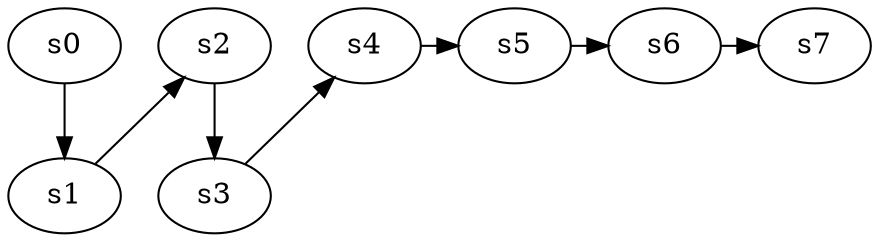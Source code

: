 digraph game_0065_chain_8 {
    s0 [name="s0", player=0];
    s1 [name="s1", player=1];
    s2 [name="s2", player=0, target=1];
    s3 [name="s3", player=1];
    s4 [name="s4", player=0];
    s5 [name="s5", player=1];
    s6 [name="s6", player=0];
    s7 [name="s7", player=1];

    s0 -> s1;
    s1 -> s2 [constraint="time % 5 == 3"];
    s2 -> s3;
    s3 -> s4 [constraint="time == 1 || time == 7 || time == 10 || time == 12 || time == 14"];
    s4 -> s5 [constraint="time == 0"];
    s5 -> s6 [constraint="time == 3 || time == 8 || time == 12"];
    s6 -> s7 [constraint="time == 1 || time == 11 || time == 14"];
}
